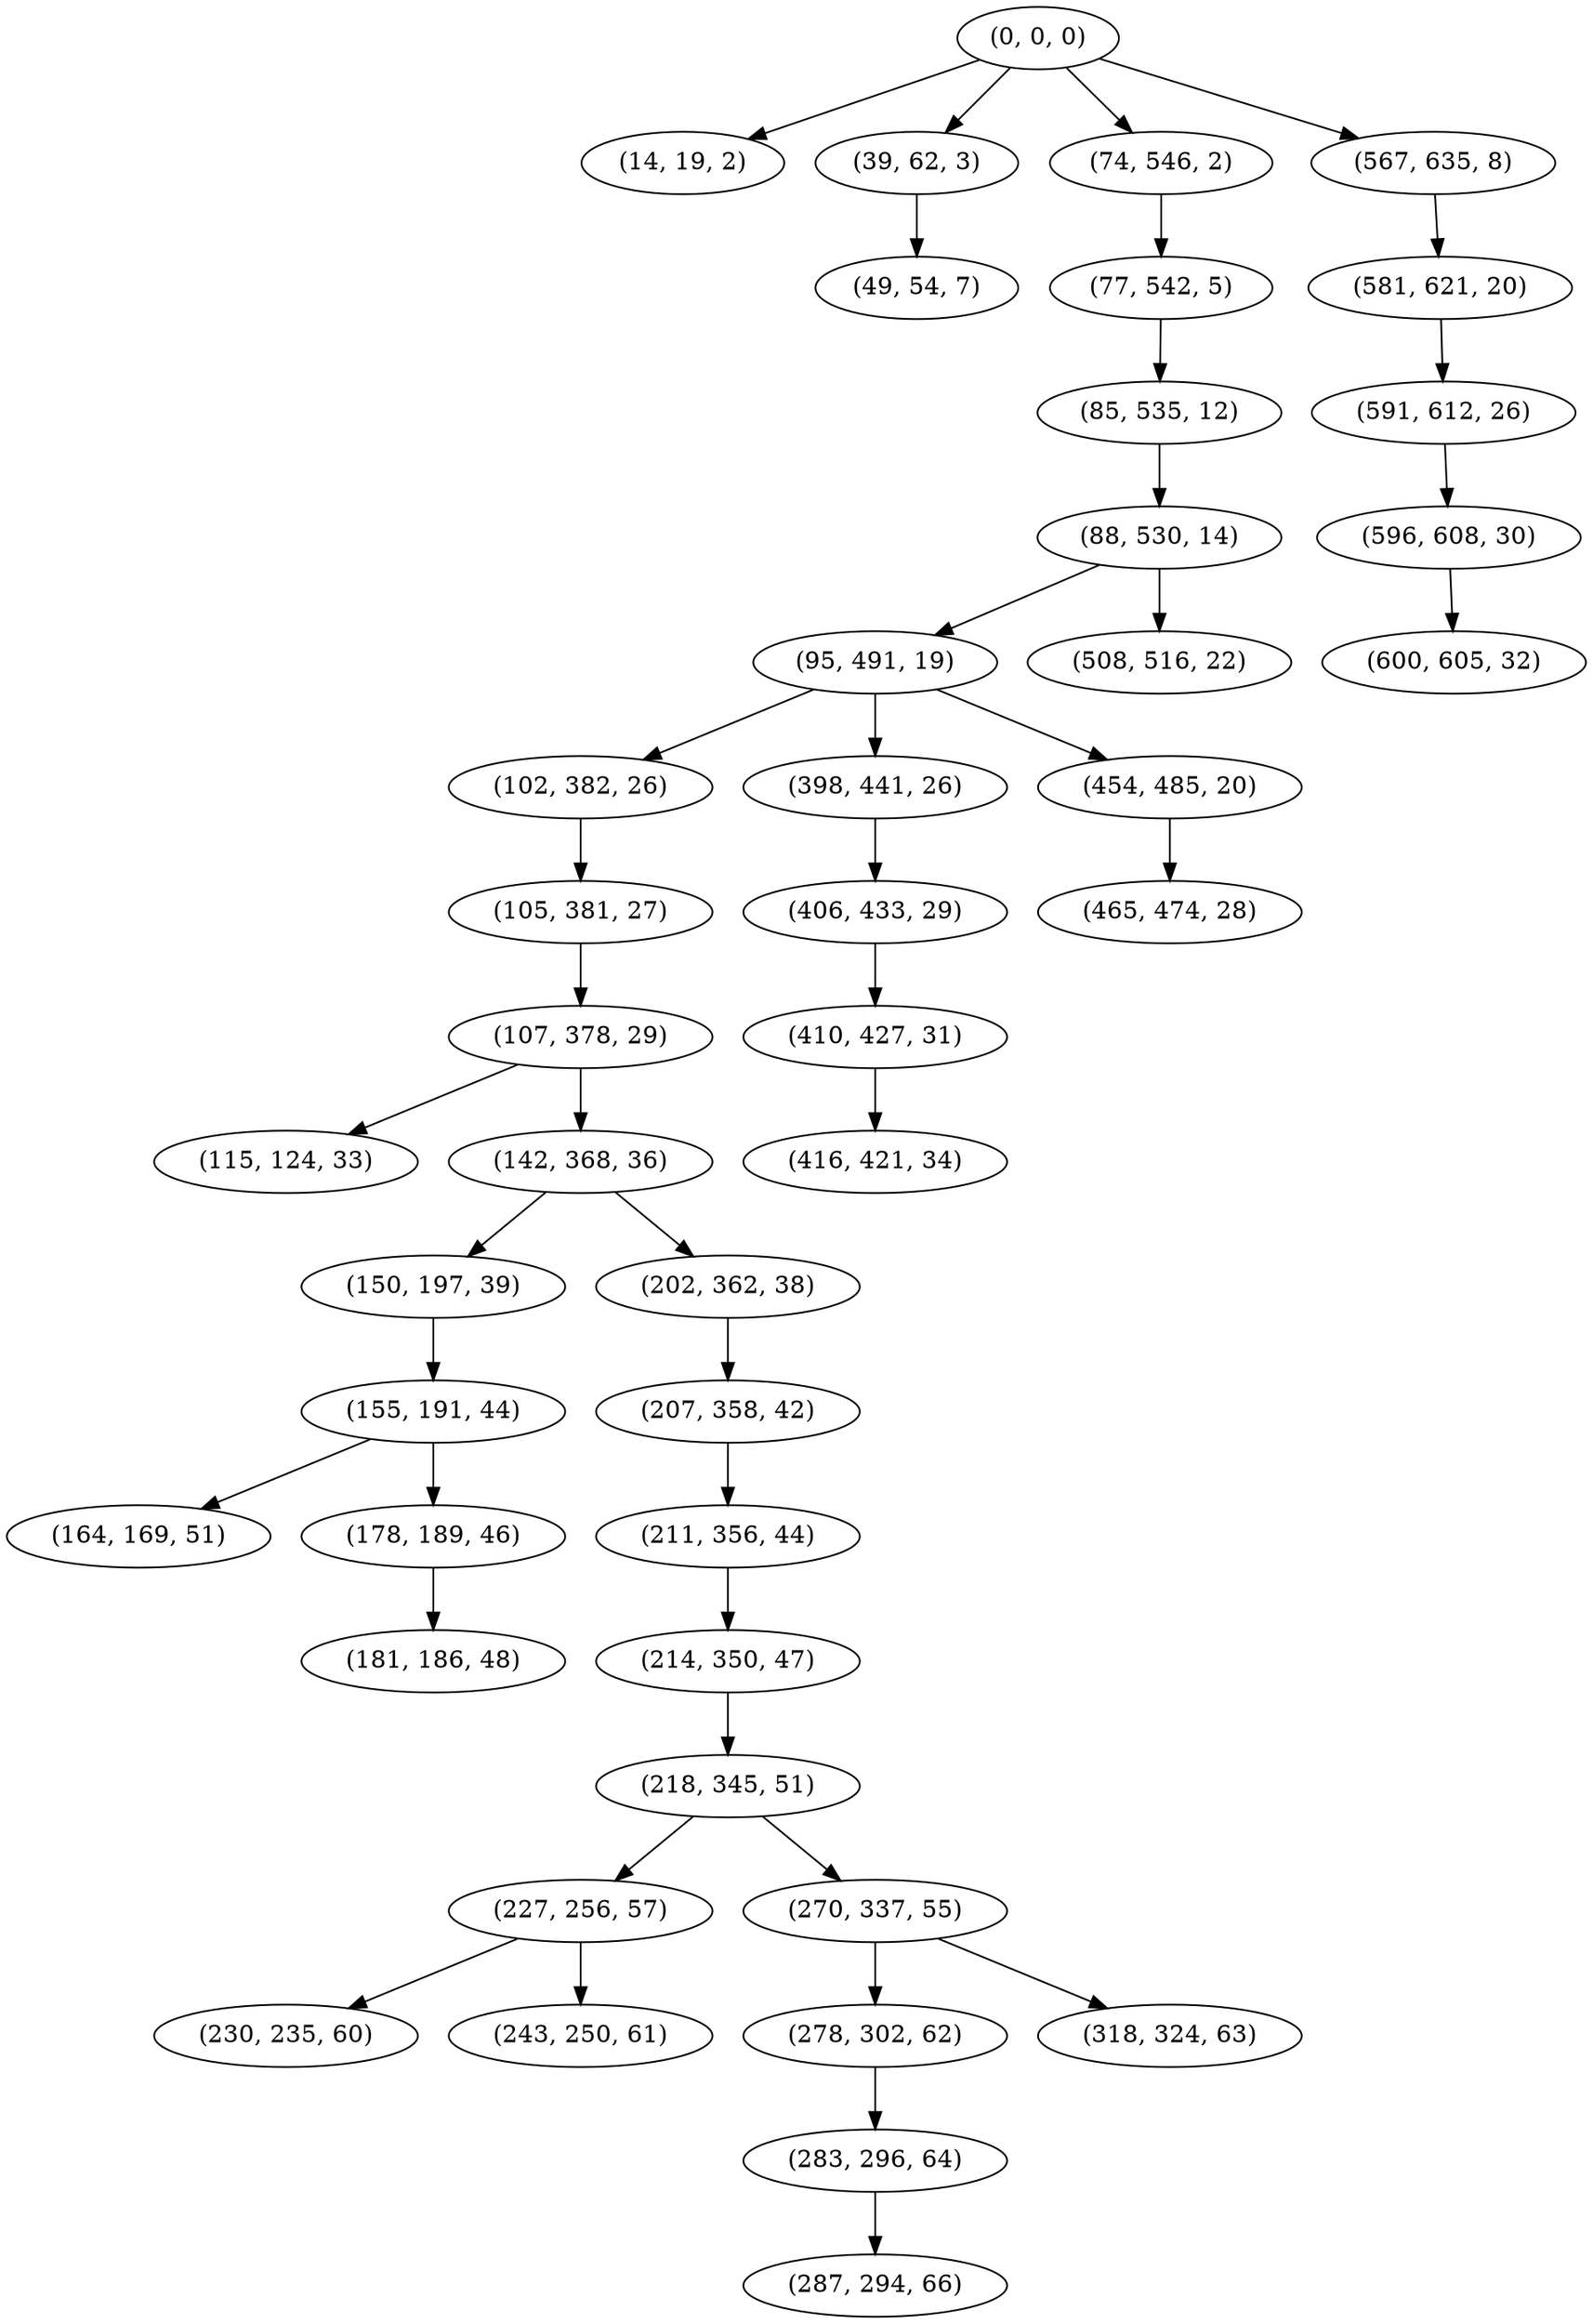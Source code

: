 digraph tree {
    "(0, 0, 0)";
    "(14, 19, 2)";
    "(39, 62, 3)";
    "(49, 54, 7)";
    "(74, 546, 2)";
    "(77, 542, 5)";
    "(85, 535, 12)";
    "(88, 530, 14)";
    "(95, 491, 19)";
    "(102, 382, 26)";
    "(105, 381, 27)";
    "(107, 378, 29)";
    "(115, 124, 33)";
    "(142, 368, 36)";
    "(150, 197, 39)";
    "(155, 191, 44)";
    "(164, 169, 51)";
    "(178, 189, 46)";
    "(181, 186, 48)";
    "(202, 362, 38)";
    "(207, 358, 42)";
    "(211, 356, 44)";
    "(214, 350, 47)";
    "(218, 345, 51)";
    "(227, 256, 57)";
    "(230, 235, 60)";
    "(243, 250, 61)";
    "(270, 337, 55)";
    "(278, 302, 62)";
    "(283, 296, 64)";
    "(287, 294, 66)";
    "(318, 324, 63)";
    "(398, 441, 26)";
    "(406, 433, 29)";
    "(410, 427, 31)";
    "(416, 421, 34)";
    "(454, 485, 20)";
    "(465, 474, 28)";
    "(508, 516, 22)";
    "(567, 635, 8)";
    "(581, 621, 20)";
    "(591, 612, 26)";
    "(596, 608, 30)";
    "(600, 605, 32)";
    "(0, 0, 0)" -> "(14, 19, 2)";
    "(0, 0, 0)" -> "(39, 62, 3)";
    "(0, 0, 0)" -> "(74, 546, 2)";
    "(0, 0, 0)" -> "(567, 635, 8)";
    "(39, 62, 3)" -> "(49, 54, 7)";
    "(74, 546, 2)" -> "(77, 542, 5)";
    "(77, 542, 5)" -> "(85, 535, 12)";
    "(85, 535, 12)" -> "(88, 530, 14)";
    "(88, 530, 14)" -> "(95, 491, 19)";
    "(88, 530, 14)" -> "(508, 516, 22)";
    "(95, 491, 19)" -> "(102, 382, 26)";
    "(95, 491, 19)" -> "(398, 441, 26)";
    "(95, 491, 19)" -> "(454, 485, 20)";
    "(102, 382, 26)" -> "(105, 381, 27)";
    "(105, 381, 27)" -> "(107, 378, 29)";
    "(107, 378, 29)" -> "(115, 124, 33)";
    "(107, 378, 29)" -> "(142, 368, 36)";
    "(142, 368, 36)" -> "(150, 197, 39)";
    "(142, 368, 36)" -> "(202, 362, 38)";
    "(150, 197, 39)" -> "(155, 191, 44)";
    "(155, 191, 44)" -> "(164, 169, 51)";
    "(155, 191, 44)" -> "(178, 189, 46)";
    "(178, 189, 46)" -> "(181, 186, 48)";
    "(202, 362, 38)" -> "(207, 358, 42)";
    "(207, 358, 42)" -> "(211, 356, 44)";
    "(211, 356, 44)" -> "(214, 350, 47)";
    "(214, 350, 47)" -> "(218, 345, 51)";
    "(218, 345, 51)" -> "(227, 256, 57)";
    "(218, 345, 51)" -> "(270, 337, 55)";
    "(227, 256, 57)" -> "(230, 235, 60)";
    "(227, 256, 57)" -> "(243, 250, 61)";
    "(270, 337, 55)" -> "(278, 302, 62)";
    "(270, 337, 55)" -> "(318, 324, 63)";
    "(278, 302, 62)" -> "(283, 296, 64)";
    "(283, 296, 64)" -> "(287, 294, 66)";
    "(398, 441, 26)" -> "(406, 433, 29)";
    "(406, 433, 29)" -> "(410, 427, 31)";
    "(410, 427, 31)" -> "(416, 421, 34)";
    "(454, 485, 20)" -> "(465, 474, 28)";
    "(567, 635, 8)" -> "(581, 621, 20)";
    "(581, 621, 20)" -> "(591, 612, 26)";
    "(591, 612, 26)" -> "(596, 608, 30)";
    "(596, 608, 30)" -> "(600, 605, 32)";
}
